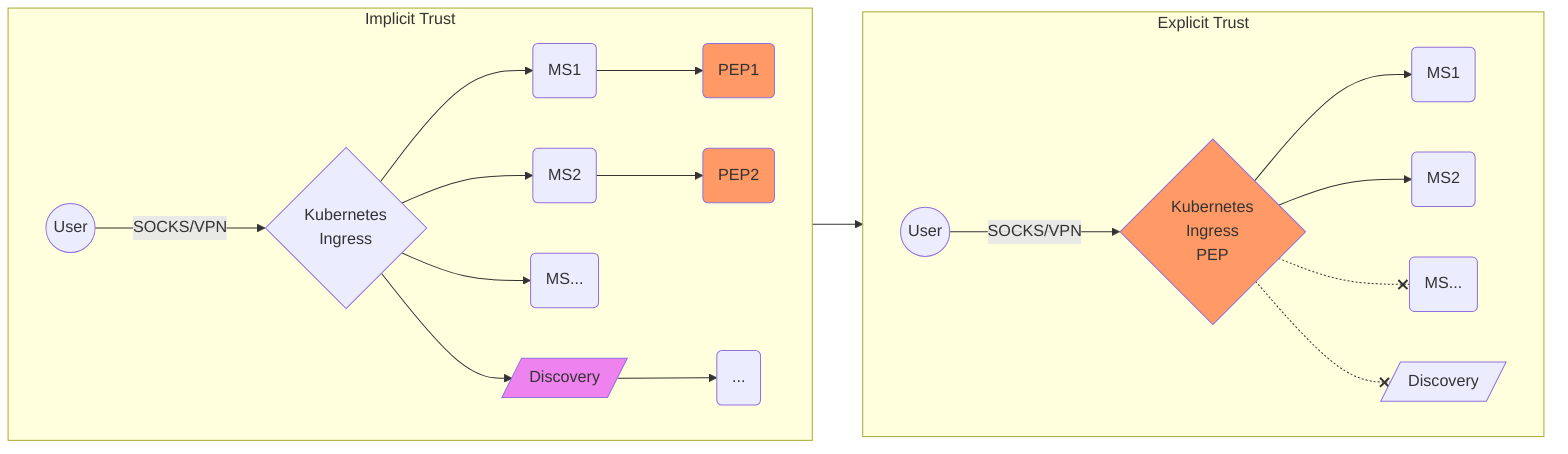 graph LR
  subgraph SA [Implicit Trust]
    direction LR
      A11((User)) --  SOCKS/VPN --> B11{Kubernetes\nIngress}
      B11 --> C11(MS1) --> D11(PEP1):::fillPEP
      B11 --> C12(MS2) --> D12(PEP2):::fillPEP
      B11 --> C13(MS...)
      B11 --> C14[/Discovery/]:::fillDisco --> D14(...)
      classDef fillDisco fill:violet
      classDef fillPEP fill:#f96
  end
  subgraph SB [Explicit Trust]
    direction LR
      A21((User)) --  SOCKS/VPN --> B21{Kubernetes\nIngress\nPEP}:::fillPEP
      B21 --> C21(MS1)
      B21 --> C22(MS2)
      B21 -.-x C23(MS...)
      B21 -.-x C24[/Discovery/]
  end
  SA-->SB